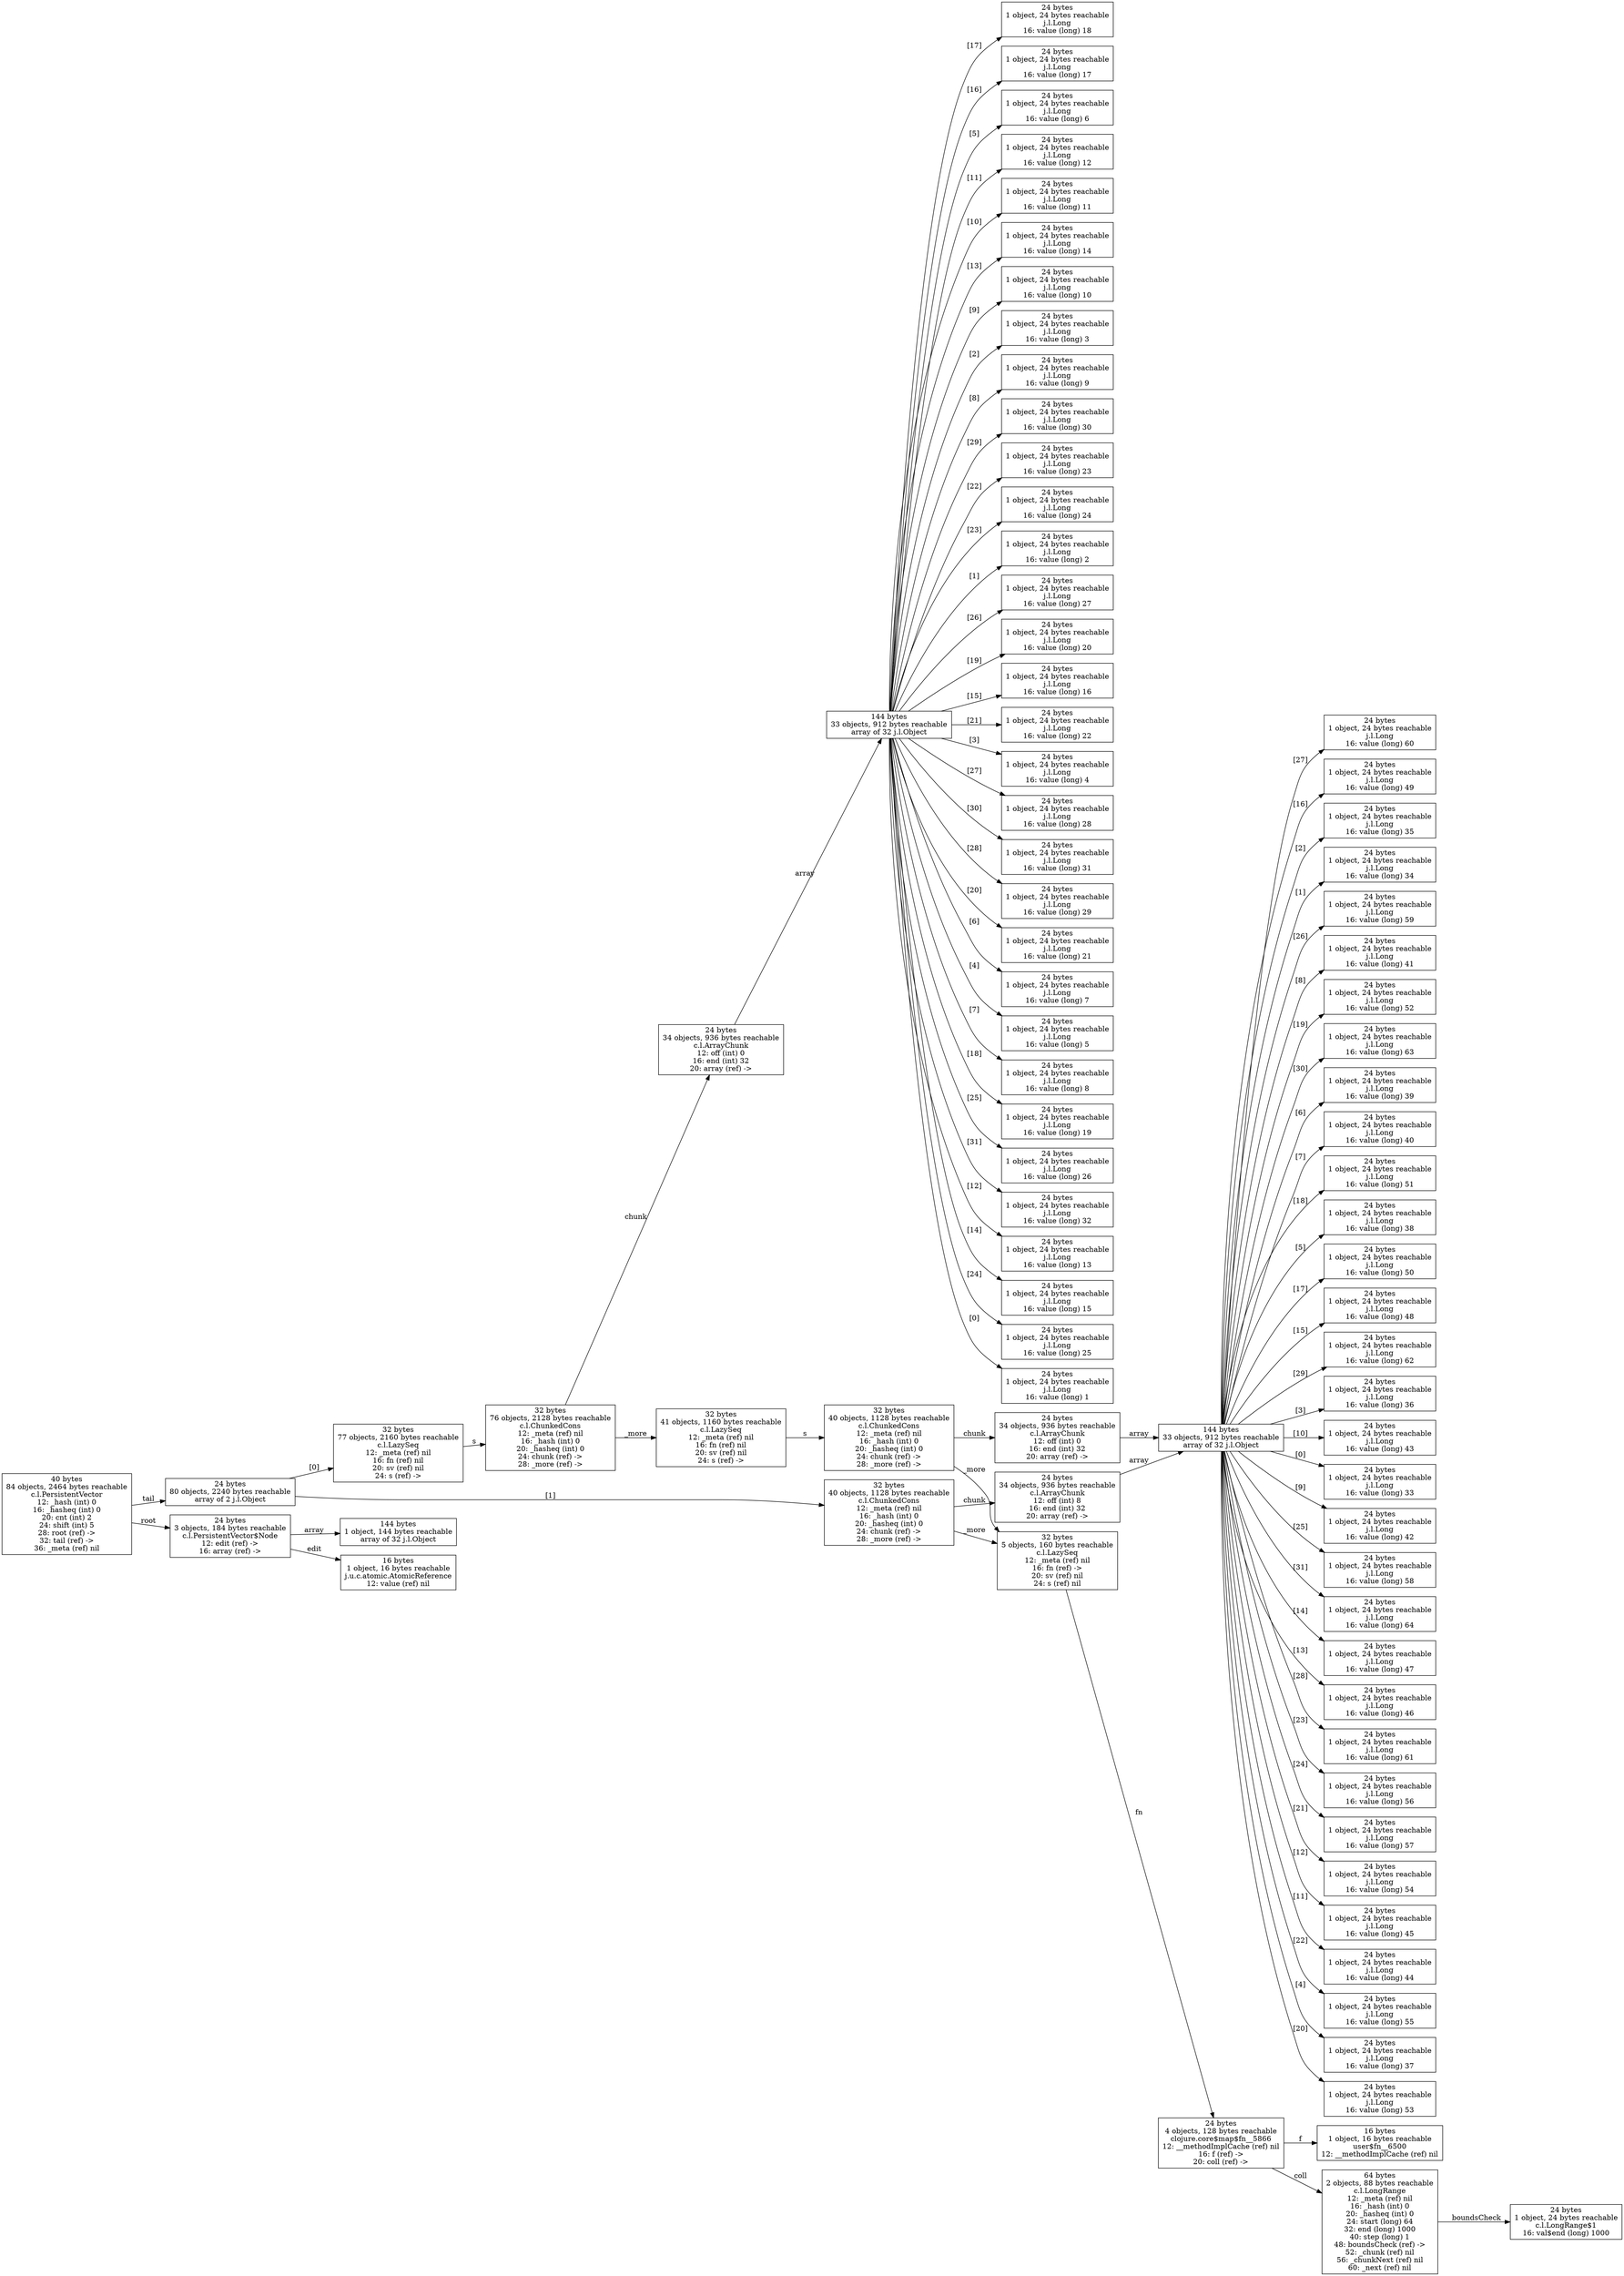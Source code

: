 digraph {
graph [layout=dot,rankdir=LR];
"32603900608" [label="32 bytes
40 objects, 1128 bytes reachable
c.l.ChunkedCons
12: _meta (ref) nil
16: _hash (int) 0
20: _hasheq (int) 0
24: chunk (ref) ->
28: _more (ref) ->",shape=box];
"26096604288" [label="24 bytes
1 object, 24 bytes reachable
j.l.Long
16: value (long) 52",shape=box];
"32405841152" [label="24 bytes
4 objects, 128 bytes reachable
clojure.core$map$fn__5866
12: __methodImplCache (ref) nil
16: f (ref) ->
20: coll (ref) ->",shape=box];
"26096602176" [label="24 bytes
1 object, 24 bytes reachable
j.l.Long
16: value (long) 63",shape=box];
"26103391488" [label="24 bytes
1 object, 24 bytes reachable
j.l.Long
16: value (long) 9",shape=box];
"26101839872" [label="24 bytes
1 object, 24 bytes reachable
j.l.Long
16: value (long) 30",shape=box];
"26096606592" [label="24 bytes
1 object, 24 bytes reachable
j.l.Long
16: value (long) 39",shape=box];
"26103396928" [label="24 bytes
1 object, 24 bytes reachable
j.l.Long
16: value (long) 40",shape=box];
"26096604480" [label="24 bytes
1 object, 24 bytes reachable
j.l.Long
16: value (long) 51",shape=box];
"26103389632" [label="24 bytes
1 object, 24 bytes reachable
j.l.Long
16: value (long) 23",shape=box];
"26104296448" [label="24 bytes
1 object, 24 bytes reachable
j.l.Long
16: value (long) 24",shape=box];
"32281186368" [label="32 bytes
77 objects, 2160 bytes reachable
c.l.LazySeq
12: _meta (ref) nil
16: fn (ref) nil
20: sv (ref) nil
24: s (ref) ->",shape=box];
"32405840704" [label="24 bytes
34 objects, 936 bytes reachable
c.l.ArrayChunk
12: off (int) 0
16: end (int) 32
20: array (ref) ->",shape=box];
"26096606784" [label="24 bytes
1 object, 24 bytes reachable
j.l.Long
16: value (long) 38",shape=box];
"32603900864" [label="24 bytes
34 objects, 936 bytes reachable
c.l.ArrayChunk
12: off (int) 8
16: end (int) 32
20: array (ref) ->",shape=box];
"26098244928" [label="24 bytes
1 object, 24 bytes reachable
j.l.Long
16: value (long) 2",shape=box];
"32281182400" [label="16 bytes
1 object, 16 bytes reachable
user$fn__6500
12: __methodImplCache (ref) nil",shape=box];
"32603905664" [label="24 bytes
80 objects, 2240 bytes reachable
array of 2 j.l.Object
",shape=box];
"26103389248" [label="24 bytes
1 object, 24 bytes reachable
j.l.Long
16: value (long) 27",shape=box];
"32603905856" [label="40 bytes
84 objects, 2464 bytes reachable
c.l.PersistentVector
12: _hash (int) 0
16: _hasheq (int) 0
20: cnt (int) 2
24: shift (int) 5
28: root (ref) ->
32: tail (ref) ->
36: _meta (ref) nil",shape=box];
"26096604672" [label="24 bytes
1 object, 24 bytes reachable
j.l.Long
16: value (long) 50",shape=box];
"32286838976" [label="32 bytes
41 objects, 1160 bytes reachable
c.l.LazySeq
12: _meta (ref) nil
16: fn (ref) nil
20: sv (ref) nil
24: s (ref) ->",shape=box];
"26099045184" [label="24 bytes
1 object, 24 bytes reachable
j.l.Long
16: value (long) 20",shape=box];
"26096605056" [label="24 bytes
1 object, 24 bytes reachable
j.l.Long
16: value (long) 48",shape=box];
"32405841344" [label="32 bytes
40 objects, 1128 bytes reachable
c.l.ChunkedCons
12: _meta (ref) nil
16: _hash (int) 0
20: _hasheq (int) 0
24: chunk (ref) ->
28: _more (ref) ->",shape=box];
"26096602368" [label="24 bytes
1 object, 24 bytes reachable
j.l.Long
16: value (long) 62",shape=box];
"26103396160" [label="24 bytes
1 object, 24 bytes reachable
j.l.Long
16: value (long) 16",shape=box];
"26104296640" [label="24 bytes
1 object, 24 bytes reachable
j.l.Long
16: value (long) 22",shape=box];
"26096607168" [label="24 bytes
1 object, 24 bytes reachable
j.l.Long
16: value (long) 36",shape=box];
"26103392192" [label="24 bytes
1 object, 24 bytes reachable
j.l.Long
16: value (long) 4",shape=box];
"32405840896" [label="32 bytes
5 objects, 160 bytes reachable
c.l.LazySeq
12: _meta (ref) nil
16: fn (ref) ->
20: sv (ref) nil
24: s (ref) nil",shape=box];
"32286536512" [label="144 bytes
33 objects, 912 bytes reachable
array of 32 j.l.Object
",shape=box];
"26096606016" [label="24 bytes
1 object, 24 bytes reachable
j.l.Long
16: value (long) 43",shape=box];
"26101840064" [label="24 bytes
1 object, 24 bytes reachable
j.l.Long
16: value (long) 28",shape=box];
"26096607744" [label="24 bytes
1 object, 24 bytes reachable
j.l.Long
16: value (long) 33",shape=box];
"26101839680" [label="24 bytes
1 object, 24 bytes reachable
j.l.Long
16: value (long) 31",shape=box];
"26101841152" [label="24 bytes
1 object, 24 bytes reachable
j.l.Long
16: value (long) 29",shape=box];
"26096606208" [label="24 bytes
1 object, 24 bytes reachable
j.l.Long
16: value (long) 42",shape=box];
"32286839424" [label="32 bytes
76 objects, 2128 bytes reachable
c.l.ChunkedCons
12: _meta (ref) nil
16: _hash (int) 0
20: _hasheq (int) 0
24: chunk (ref) ->
28: _more (ref) ->",shape=box];
"26096603136" [label="24 bytes
1 object, 24 bytes reachable
j.l.Long
16: value (long) 58",shape=box];
"26096601984" [label="24 bytes
1 object, 24 bytes reachable
j.l.Long
16: value (long) 64",shape=box];
"26103389952" [label="24 bytes
1 object, 24 bytes reachable
j.l.Long
16: value (long) 21",shape=box];
"26097071232" [label="144 bytes
1 object, 144 bytes reachable
array of 32 j.l.Object
",shape=box];
"26096605248" [label="24 bytes
1 object, 24 bytes reachable
j.l.Long
16: value (long) 47",shape=box];
"26096605440" [label="24 bytes
1 object, 24 bytes reachable
j.l.Long
16: value (long) 46",shape=box];
"26096602560" [label="24 bytes
1 object, 24 bytes reachable
j.l.Long
16: value (long) 61",shape=box];
"26103391808" [label="24 bytes
1 object, 24 bytes reachable
j.l.Long
16: value (long) 7",shape=box];
"26096603520" [label="24 bytes
1 object, 24 bytes reachable
j.l.Long
16: value (long) 56",shape=box];
"26103392000" [label="24 bytes
1 object, 24 bytes reachable
j.l.Long
16: value (long) 5",shape=box];
"26103396736" [label="24 bytes
1 object, 24 bytes reachable
j.l.Long
16: value (long) 8",shape=box];
"26096603328" [label="24 bytes
1 object, 24 bytes reachable
j.l.Long
16: value (long) 57",shape=box];
"26103390272" [label="24 bytes
1 object, 24 bytes reachable
j.l.Long
16: value (long) 19",shape=box];
"26096607936" [label="24 bytes
1 object, 24 bytes reachable
j.l.Long
16: value (long) 26",shape=box];
"26096603904" [label="24 bytes
1 object, 24 bytes reachable
j.l.Long
16: value (long) 54",shape=box];
"26096605632" [label="24 bytes
1 object, 24 bytes reachable
j.l.Long
16: value (long) 45",shape=box];
"26105150336" [label="24 bytes
1 object, 24 bytes reachable
j.l.Long
16: value (long) 32",shape=box];
"26103391104" [label="24 bytes
1 object, 24 bytes reachable
j.l.Long
16: value (long) 13",shape=box];
"26103390912" [label="24 bytes
1 object, 24 bytes reachable
j.l.Long
16: value (long) 15",shape=box];
"26096605824" [label="24 bytes
1 object, 24 bytes reachable
j.l.Long
16: value (long) 44",shape=box];
"26097070912" [label="24 bytes
3 objects, 184 bytes reachable
c.l.PersistentVector$Node
12: edit (ref) ->
16: array (ref) ->",shape=box];
"32281184384" [label="24 bytes
1 object, 24 bytes reachable
c.l.LongRange$1
16: val$end (long) 1000",shape=box];
"26103395968" [label="24 bytes
1 object, 24 bytes reachable
j.l.Long
16: value (long) 25",shape=box];
"26096603712" [label="24 bytes
1 object, 24 bytes reachable
j.l.Long
16: value (long) 55",shape=box];
"26097071104" [label="16 bytes
1 object, 16 bytes reachable
j.u.c.atomic.AtomicReference
12: value (ref) nil",shape=box];
"26098245120" [label="24 bytes
1 object, 24 bytes reachable
j.l.Long
16: value (long) 1",shape=box];
"26096606976" [label="24 bytes
1 object, 24 bytes reachable
j.l.Long
16: value (long) 37",shape=box];
"26096604096" [label="24 bytes
1 object, 24 bytes reachable
j.l.Long
16: value (long) 53",shape=box];
"26096602752" [label="24 bytes
1 object, 24 bytes reachable
j.l.Long
16: value (long) 60",shape=box];
"26096604864" [label="24 bytes
1 object, 24 bytes reachable
j.l.Long
16: value (long) 49",shape=box];
"32286838784" [label="24 bytes
34 objects, 936 bytes reachable
c.l.ArrayChunk
12: off (int) 0
16: end (int) 32
20: array (ref) ->",shape=box];
"26103389440" [label="24 bytes
1 object, 24 bytes reachable
j.l.Long
16: value (long) 18",shape=box];
"26096607360" [label="24 bytes
1 object, 24 bytes reachable
j.l.Long
16: value (long) 35",shape=box];
"26096607552" [label="24 bytes
1 object, 24 bytes reachable
j.l.Long
16: value (long) 34",shape=box];
"32405542592" [label="144 bytes
33 objects, 912 bytes reachable
array of 32 j.l.Object
",shape=box];
"26103390464" [label="24 bytes
1 object, 24 bytes reachable
j.l.Long
16: value (long) 17",shape=box];
"26104296832" [label="24 bytes
1 object, 24 bytes reachable
j.l.Long
16: value (long) 6",shape=box];
"26103391296" [label="24 bytes
1 object, 24 bytes reachable
j.l.Long
16: value (long) 12",shape=box];
"26096602944" [label="24 bytes
1 object, 24 bytes reachable
j.l.Long
16: value (long) 59",shape=box];
"26096606400" [label="24 bytes
1 object, 24 bytes reachable
j.l.Long
16: value (long) 41",shape=box];
"26103396544" [label="24 bytes
1 object, 24 bytes reachable
j.l.Long
16: value (long) 11",shape=box];
"26103396352" [label="24 bytes
1 object, 24 bytes reachable
j.l.Long
16: value (long) 14",shape=box];
"26103388800" [label="24 bytes
1 object, 24 bytes reachable
j.l.Long
16: value (long) 10",shape=box];
"26098667520" [label="24 bytes
1 object, 24 bytes reachable
j.l.Long
16: value (long) 3",shape=box];
"32405541632" [label="64 bytes
2 objects, 88 bytes reachable
c.l.LongRange
12: _meta (ref) nil
16: _hash (int) 0
20: _hasheq (int) 0
24: start (long) 64
32: end (long) 1000
40: step (long) 1
48: boundsCheck (ref) ->
52: _chunk (ref) nil
56: _chunkNext (ref) nil
60: _next (ref) nil",shape=box];
"32603900608" -> "32603900864" ["field-name"=chunk,label=chunk];
"32603900608" -> "32405840896" ["field-name"=_more,label=_more];
"32405841152" -> "32281182400" ["field-name"=f,label=f];
"32405841152" -> "32405541632" ["field-name"=coll,label=coll];
"32281186368" -> "32286839424" ["field-name"=s,label=s];
"32405840704" -> "32405542592" ["field-name"=array,label=array];
"32603900864" -> "32405542592" ["field-name"=array,label=array];
"32603905664" -> "32281186368" ["field-name"="[0]",label="[0]"];
"32603905664" -> "32603900608" ["field-name"="[1]",label="[1]"];
"32603905856" -> "26097070912" ["field-name"=root,label=root];
"32603905856" -> "32603905664" ["field-name"=tail,label=tail];
"32286838976" -> "32405841344" ["field-name"=s,label=s];
"32405841344" -> "32405840704" ["field-name"=chunk,label=chunk];
"32405841344" -> "32405840896" ["field-name"=_more,label=_more];
"32405840896" -> "32405841152" ["field-name"=fn,label=fn];
"32286536512" -> "26103391488" ["field-name"="[8]",label="[8]"];
"32286536512" -> "26101839872" ["field-name"="[29]",label="[29]"];
"32286536512" -> "26103389632" ["field-name"="[22]",label="[22]"];
"32286536512" -> "26104296448" ["field-name"="[23]",label="[23]"];
"32286536512" -> "26098244928" ["field-name"="[1]",label="[1]"];
"32286536512" -> "26103389248" ["field-name"="[26]",label="[26]"];
"32286536512" -> "26099045184" ["field-name"="[19]",label="[19]"];
"32286536512" -> "26103396160" ["field-name"="[15]",label="[15]"];
"32286536512" -> "26104296640" ["field-name"="[21]",label="[21]"];
"32286536512" -> "26103392192" ["field-name"="[3]",label="[3]"];
"32286536512" -> "26101840064" ["field-name"="[27]",label="[27]"];
"32286536512" -> "26101839680" ["field-name"="[30]",label="[30]"];
"32286536512" -> "26101841152" ["field-name"="[28]",label="[28]"];
"32286536512" -> "26103389952" ["field-name"="[20]",label="[20]"];
"32286536512" -> "26103391808" ["field-name"="[6]",label="[6]"];
"32286536512" -> "26103392000" ["field-name"="[4]",label="[4]"];
"32286536512" -> "26103396736" ["field-name"="[7]",label="[7]"];
"32286536512" -> "26103390272" ["field-name"="[18]",label="[18]"];
"32286536512" -> "26096607936" ["field-name"="[25]",label="[25]"];
"32286536512" -> "26105150336" ["field-name"="[31]",label="[31]"];
"32286536512" -> "26103391104" ["field-name"="[12]",label="[12]"];
"32286536512" -> "26103390912" ["field-name"="[14]",label="[14]"];
"32286536512" -> "26103395968" ["field-name"="[24]",label="[24]"];
"32286536512" -> "26098245120" ["field-name"="[0]",label="[0]"];
"32286536512" -> "26103389440" ["field-name"="[17]",label="[17]"];
"32286536512" -> "26103390464" ["field-name"="[16]",label="[16]"];
"32286536512" -> "26104296832" ["field-name"="[5]",label="[5]"];
"32286536512" -> "26103391296" ["field-name"="[11]",label="[11]"];
"32286536512" -> "26103396544" ["field-name"="[10]",label="[10]"];
"32286536512" -> "26103396352" ["field-name"="[13]",label="[13]"];
"32286536512" -> "26103388800" ["field-name"="[9]",label="[9]"];
"32286536512" -> "26098667520" ["field-name"="[2]",label="[2]"];
"32286839424" -> "32286838784" ["field-name"=chunk,label=chunk];
"32286839424" -> "32286838976" ["field-name"=_more,label=_more];
"26097070912" -> "26097071104" ["field-name"=edit,label=edit];
"26097070912" -> "26097071232" ["field-name"=array,label=array];
"32286838784" -> "32286536512" ["field-name"=array,label=array];
"32405542592" -> "26096604288" ["field-name"="[19]",label="[19]"];
"32405542592" -> "26096602176" ["field-name"="[30]",label="[30]"];
"32405542592" -> "26096606592" ["field-name"="[6]",label="[6]"];
"32405542592" -> "26103396928" ["field-name"="[7]",label="[7]"];
"32405542592" -> "26096604480" ["field-name"="[18]",label="[18]"];
"32405542592" -> "26096606784" ["field-name"="[5]",label="[5]"];
"32405542592" -> "26096604672" ["field-name"="[17]",label="[17]"];
"32405542592" -> "26096605056" ["field-name"="[15]",label="[15]"];
"32405542592" -> "26096602368" ["field-name"="[29]",label="[29]"];
"32405542592" -> "26096607168" ["field-name"="[3]",label="[3]"];
"32405542592" -> "26096606016" ["field-name"="[10]",label="[10]"];
"32405542592" -> "26096607744" ["field-name"="[0]",label="[0]"];
"32405542592" -> "26096606208" ["field-name"="[9]",label="[9]"];
"32405542592" -> "26096603136" ["field-name"="[25]",label="[25]"];
"32405542592" -> "26096601984" ["field-name"="[31]",label="[31]"];
"32405542592" -> "26096605248" ["field-name"="[14]",label="[14]"];
"32405542592" -> "26096605440" ["field-name"="[13]",label="[13]"];
"32405542592" -> "26096602560" ["field-name"="[28]",label="[28]"];
"32405542592" -> "26096603520" ["field-name"="[23]",label="[23]"];
"32405542592" -> "26096603328" ["field-name"="[24]",label="[24]"];
"32405542592" -> "26096603904" ["field-name"="[21]",label="[21]"];
"32405542592" -> "26096605632" ["field-name"="[12]",label="[12]"];
"32405542592" -> "26096605824" ["field-name"="[11]",label="[11]"];
"32405542592" -> "26096603712" ["field-name"="[22]",label="[22]"];
"32405542592" -> "26096606976" ["field-name"="[4]",label="[4]"];
"32405542592" -> "26096604096" ["field-name"="[20]",label="[20]"];
"32405542592" -> "26096602752" ["field-name"="[27]",label="[27]"];
"32405542592" -> "26096604864" ["field-name"="[16]",label="[16]"];
"32405542592" -> "26096607360" ["field-name"="[2]",label="[2]"];
"32405542592" -> "26096607552" ["field-name"="[1]",label="[1]"];
"32405542592" -> "26096602944" ["field-name"="[26]",label="[26]"];
"32405542592" -> "26096606400" ["field-name"="[8]",label="[8]"];
"32405541632" -> "32281184384" ["field-name"=boundsCheck,label=boundsCheck];
} 
